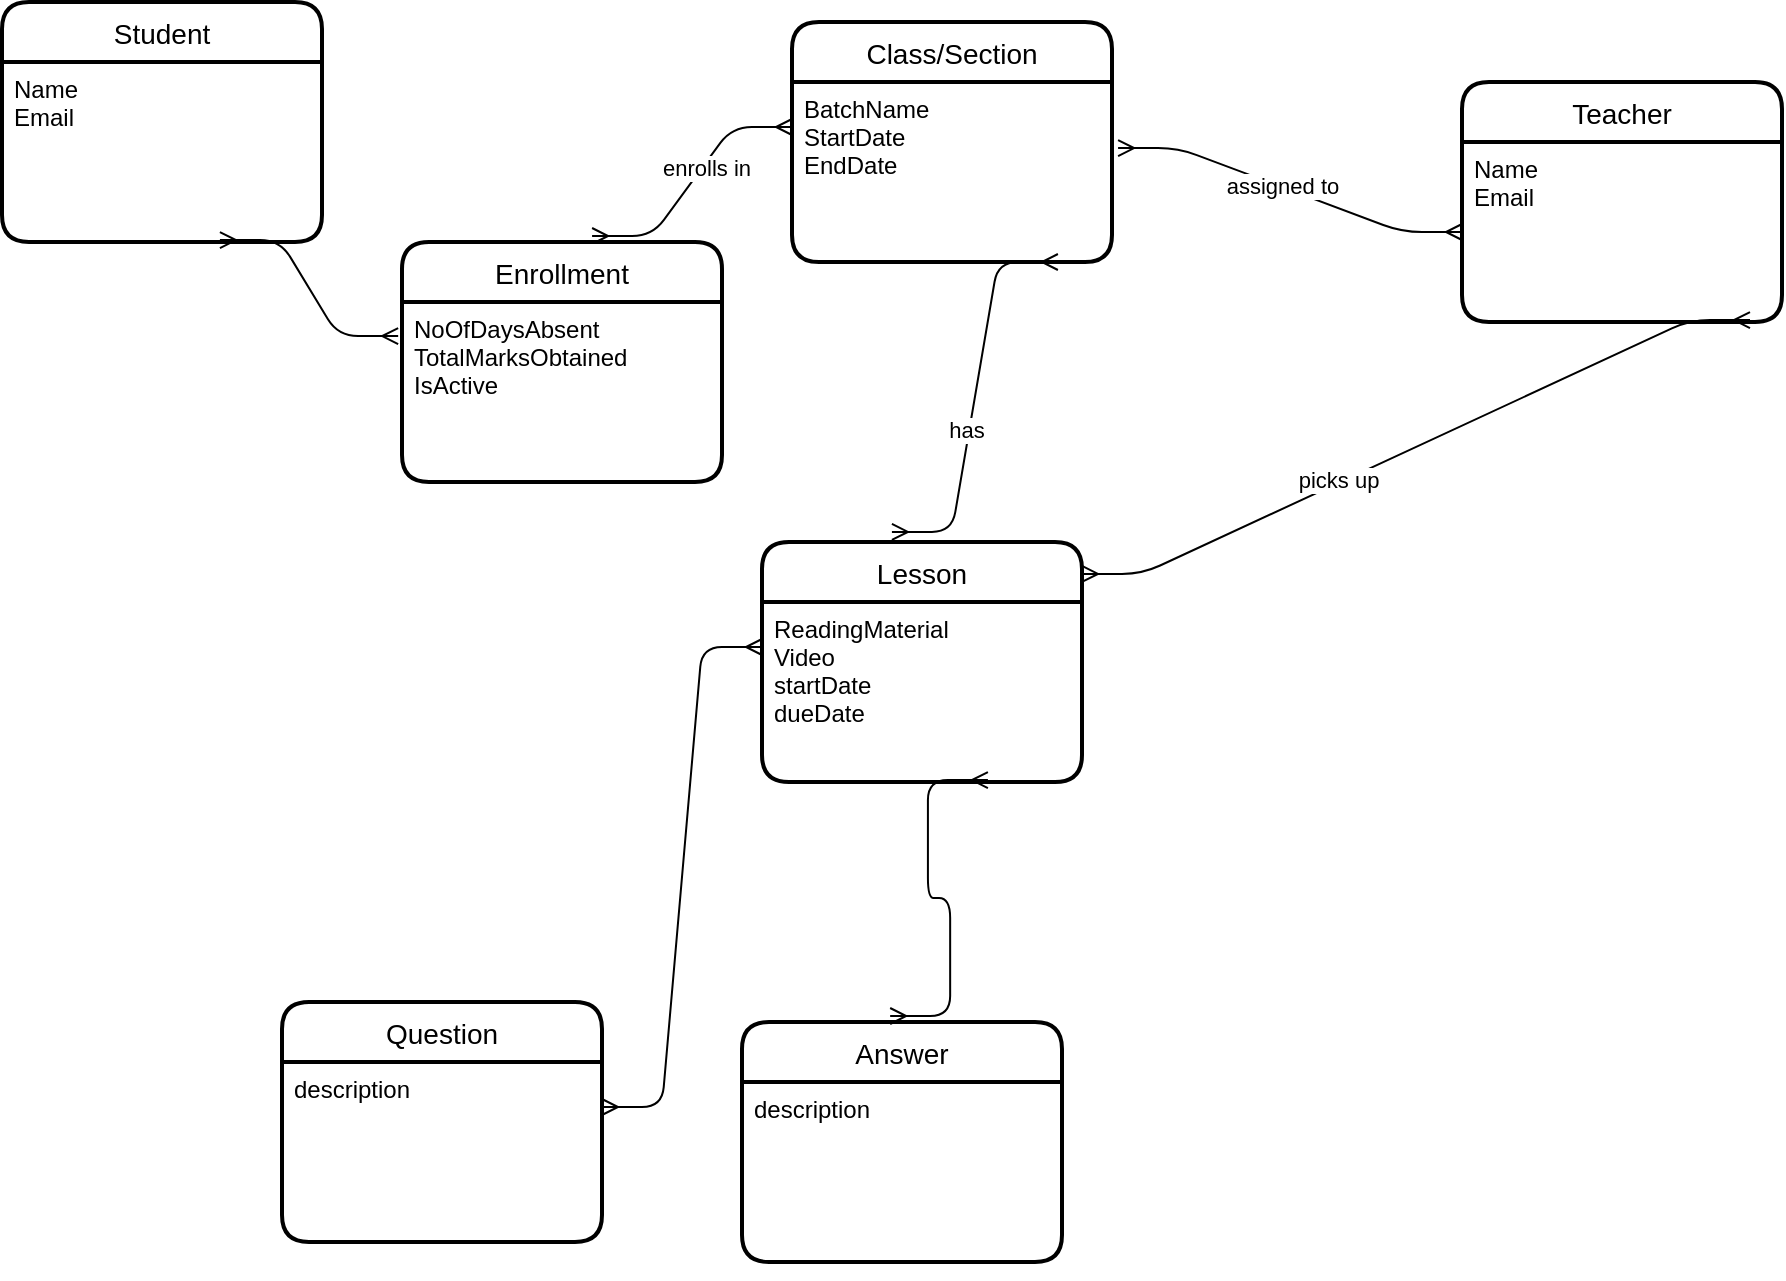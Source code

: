 <mxfile version="14.9.5" type="github">
  <diagram id="R2lEEEUBdFMjLlhIrx00" name="Page-1">
    <mxGraphModel dx="946" dy="613" grid="1" gridSize="10" guides="1" tooltips="1" connect="1" arrows="1" fold="1" page="1" pageScale="1" pageWidth="850" pageHeight="1100" math="0" shadow="0" extFonts="Permanent Marker^https://fonts.googleapis.com/css?family=Permanent+Marker">
      <root>
        <mxCell id="0" />
        <mxCell id="1" parent="0" />
        <mxCell id="jdU7JZz3qpydkBWGsLn8-1" value="Student" style="swimlane;childLayout=stackLayout;horizontal=1;startSize=30;horizontalStack=0;rounded=1;fontSize=14;fontStyle=0;strokeWidth=2;resizeParent=0;resizeLast=1;shadow=0;dashed=0;align=center;" parent="1" vertex="1">
          <mxGeometry x="30" y="60" width="160" height="120" as="geometry" />
        </mxCell>
        <mxCell id="jdU7JZz3qpydkBWGsLn8-2" value="Name&#xa;Email" style="align=left;strokeColor=none;fillColor=none;spacingLeft=4;fontSize=12;verticalAlign=top;resizable=0;rotatable=0;part=1;" parent="jdU7JZz3qpydkBWGsLn8-1" vertex="1">
          <mxGeometry y="30" width="160" height="90" as="geometry" />
        </mxCell>
        <mxCell id="jdU7JZz3qpydkBWGsLn8-3" value="Class/Section" style="swimlane;childLayout=stackLayout;horizontal=1;startSize=30;horizontalStack=0;rounded=1;fontSize=14;fontStyle=0;strokeWidth=2;resizeParent=0;resizeLast=1;shadow=0;dashed=0;align=center;" parent="1" vertex="1">
          <mxGeometry x="425" y="70" width="160" height="120" as="geometry" />
        </mxCell>
        <mxCell id="jdU7JZz3qpydkBWGsLn8-4" value="BatchName&#xa;StartDate&#xa;EndDate&#xa;" style="align=left;strokeColor=none;fillColor=none;spacingLeft=4;fontSize=12;verticalAlign=top;resizable=0;rotatable=0;part=1;" parent="jdU7JZz3qpydkBWGsLn8-3" vertex="1">
          <mxGeometry y="30" width="160" height="90" as="geometry" />
        </mxCell>
        <mxCell id="jdU7JZz3qpydkBWGsLn8-5" value="" style="edgeStyle=entityRelationEdgeStyle;fontSize=12;html=1;endArrow=ERmany;startArrow=ERmany;exitX=0.594;exitY=-0.025;exitDx=0;exitDy=0;entryX=0;entryY=0.25;entryDx=0;entryDy=0;exitPerimeter=0;" parent="1" source="jdU7JZz3qpydkBWGsLn8-17" target="jdU7JZz3qpydkBWGsLn8-4" edge="1">
          <mxGeometry width="100" height="100" relative="1" as="geometry">
            <mxPoint x="310" y="230" as="sourcePoint" />
            <mxPoint x="410" y="130" as="targetPoint" />
          </mxGeometry>
        </mxCell>
        <mxCell id="jdU7JZz3qpydkBWGsLn8-6" value="enrolls in" style="edgeLabel;html=1;align=center;verticalAlign=middle;resizable=0;points=[];" parent="jdU7JZz3qpydkBWGsLn8-5" vertex="1" connectable="0">
          <mxGeometry x="0.153" y="-1" relative="1" as="geometry">
            <mxPoint as="offset" />
          </mxGeometry>
        </mxCell>
        <mxCell id="jdU7JZz3qpydkBWGsLn8-7" value="Teacher" style="swimlane;childLayout=stackLayout;horizontal=1;startSize=30;horizontalStack=0;rounded=1;fontSize=14;fontStyle=0;strokeWidth=2;resizeParent=0;resizeLast=1;shadow=0;dashed=0;align=center;" parent="1" vertex="1">
          <mxGeometry x="760" y="100" width="160" height="120" as="geometry" />
        </mxCell>
        <mxCell id="jdU7JZz3qpydkBWGsLn8-8" value="Name&#xa;Email" style="align=left;strokeColor=none;fillColor=none;spacingLeft=4;fontSize=12;verticalAlign=top;resizable=0;rotatable=0;part=1;" parent="jdU7JZz3qpydkBWGsLn8-7" vertex="1">
          <mxGeometry y="30" width="160" height="90" as="geometry" />
        </mxCell>
        <mxCell id="jdU7JZz3qpydkBWGsLn8-9" value="" style="edgeStyle=entityRelationEdgeStyle;fontSize=12;html=1;endArrow=ERmany;startArrow=ERmany;exitX=1.019;exitY=0.367;exitDx=0;exitDy=0;exitPerimeter=0;entryX=0;entryY=0.5;entryDx=0;entryDy=0;" parent="1" source="jdU7JZz3qpydkBWGsLn8-4" target="jdU7JZz3qpydkBWGsLn8-8" edge="1">
          <mxGeometry width="100" height="100" relative="1" as="geometry">
            <mxPoint x="580" y="300" as="sourcePoint" />
            <mxPoint x="680" y="200" as="targetPoint" />
          </mxGeometry>
        </mxCell>
        <mxCell id="jdU7JZz3qpydkBWGsLn8-15" value="assigned to" style="edgeLabel;html=1;align=center;verticalAlign=middle;resizable=0;points=[];" parent="jdU7JZz3qpydkBWGsLn8-9" vertex="1" connectable="0">
          <mxGeometry x="-0.043" y="1" relative="1" as="geometry">
            <mxPoint x="-1" as="offset" />
          </mxGeometry>
        </mxCell>
        <mxCell id="jdU7JZz3qpydkBWGsLn8-10" value="Lesson" style="swimlane;childLayout=stackLayout;horizontal=1;startSize=30;horizontalStack=0;rounded=1;fontSize=14;fontStyle=0;strokeWidth=2;resizeParent=0;resizeLast=1;shadow=0;dashed=0;align=center;" parent="1" vertex="1">
          <mxGeometry x="410" y="330" width="160" height="120" as="geometry" />
        </mxCell>
        <mxCell id="jdU7JZz3qpydkBWGsLn8-11" value="ReadingMaterial&#xa;Video&#xa;startDate&#xa;dueDate" style="align=left;strokeColor=none;fillColor=none;spacingLeft=4;fontSize=12;verticalAlign=top;resizable=0;rotatable=0;part=1;" parent="jdU7JZz3qpydkBWGsLn8-10" vertex="1">
          <mxGeometry y="30" width="160" height="90" as="geometry" />
        </mxCell>
        <mxCell id="jdU7JZz3qpydkBWGsLn8-12" value="" style="edgeStyle=entityRelationEdgeStyle;fontSize=12;html=1;endArrow=ERmany;startArrow=ERmany;entryX=0.831;entryY=1;entryDx=0;entryDy=0;entryPerimeter=0;exitX=0.406;exitY=-0.042;exitDx=0;exitDy=0;exitPerimeter=0;" parent="1" source="jdU7JZz3qpydkBWGsLn8-10" target="jdU7JZz3qpydkBWGsLn8-4" edge="1">
          <mxGeometry width="100" height="100" relative="1" as="geometry">
            <mxPoint x="430" y="260" as="sourcePoint" />
            <mxPoint x="530" y="180" as="targetPoint" />
          </mxGeometry>
        </mxCell>
        <mxCell id="jdU7JZz3qpydkBWGsLn8-16" value="has" style="edgeLabel;html=1;align=center;verticalAlign=middle;resizable=0;points=[];" parent="jdU7JZz3qpydkBWGsLn8-12" vertex="1" connectable="0">
          <mxGeometry x="-0.172" y="2" relative="1" as="geometry">
            <mxPoint as="offset" />
          </mxGeometry>
        </mxCell>
        <mxCell id="jdU7JZz3qpydkBWGsLn8-17" value="Enrollment" style="swimlane;childLayout=stackLayout;horizontal=1;startSize=30;horizontalStack=0;rounded=1;fontSize=14;fontStyle=0;strokeWidth=2;resizeParent=0;resizeLast=1;shadow=0;dashed=0;align=center;" parent="1" vertex="1">
          <mxGeometry x="230" y="180" width="160" height="120" as="geometry" />
        </mxCell>
        <mxCell id="jdU7JZz3qpydkBWGsLn8-18" value="NoOfDaysAbsent&#xa;TotalMarksObtained&#xa;IsActive" style="align=left;strokeColor=none;fillColor=none;spacingLeft=4;fontSize=12;verticalAlign=top;resizable=0;rotatable=0;part=1;" parent="jdU7JZz3qpydkBWGsLn8-17" vertex="1">
          <mxGeometry y="30" width="160" height="90" as="geometry" />
        </mxCell>
        <mxCell id="jdU7JZz3qpydkBWGsLn8-21" value="" style="edgeStyle=entityRelationEdgeStyle;fontSize=12;html=1;endArrow=ERmany;startArrow=ERmany;entryX=0.681;entryY=0.989;entryDx=0;entryDy=0;entryPerimeter=0;exitX=-0.012;exitY=0.189;exitDx=0;exitDy=0;exitPerimeter=0;" parent="1" source="jdU7JZz3qpydkBWGsLn8-18" target="jdU7JZz3qpydkBWGsLn8-2" edge="1">
          <mxGeometry width="100" height="100" relative="1" as="geometry">
            <mxPoint x="210" y="270" as="sourcePoint" />
            <mxPoint x="470" y="260" as="targetPoint" />
          </mxGeometry>
        </mxCell>
        <mxCell id="jdU7JZz3qpydkBWGsLn8-25" value="Question" style="swimlane;childLayout=stackLayout;horizontal=1;startSize=30;horizontalStack=0;rounded=1;fontSize=14;fontStyle=0;strokeWidth=2;resizeParent=0;resizeLast=1;shadow=0;dashed=0;align=center;" parent="1" vertex="1">
          <mxGeometry x="170" y="560" width="160" height="120" as="geometry" />
        </mxCell>
        <mxCell id="jdU7JZz3qpydkBWGsLn8-26" value="description&#xa;" style="align=left;strokeColor=none;fillColor=none;spacingLeft=4;fontSize=12;verticalAlign=top;resizable=0;rotatable=0;part=1;" parent="jdU7JZz3qpydkBWGsLn8-25" vertex="1">
          <mxGeometry y="30" width="160" height="90" as="geometry" />
        </mxCell>
        <mxCell id="jdU7JZz3qpydkBWGsLn8-27" value="Answer" style="swimlane;childLayout=stackLayout;horizontal=1;startSize=30;horizontalStack=0;rounded=1;fontSize=14;fontStyle=0;strokeWidth=2;resizeParent=0;resizeLast=1;shadow=0;dashed=0;align=center;" parent="1" vertex="1">
          <mxGeometry x="400" y="570" width="160" height="120" as="geometry" />
        </mxCell>
        <mxCell id="jdU7JZz3qpydkBWGsLn8-33" style="edgeStyle=orthogonalEdgeStyle;rounded=0;orthogonalLoop=1;jettySize=auto;html=1;" parent="jdU7JZz3qpydkBWGsLn8-27" source="jdU7JZz3qpydkBWGsLn8-28" target="jdU7JZz3qpydkBWGsLn8-27" edge="1">
          <mxGeometry relative="1" as="geometry">
            <Array as="points">
              <mxPoint x="50" y="20" />
              <mxPoint x="50" y="20" />
            </Array>
          </mxGeometry>
        </mxCell>
        <mxCell id="jdU7JZz3qpydkBWGsLn8-28" value="description" style="align=left;strokeColor=none;fillColor=none;spacingLeft=4;fontSize=12;verticalAlign=top;resizable=0;rotatable=0;part=1;" parent="jdU7JZz3qpydkBWGsLn8-27" vertex="1">
          <mxGeometry y="30" width="160" height="90" as="geometry" />
        </mxCell>
        <mxCell id="jdU7JZz3qpydkBWGsLn8-30" value="" style="edgeStyle=entityRelationEdgeStyle;fontSize=12;html=1;endArrow=ERmany;startArrow=ERmany;exitX=1;exitY=0.25;exitDx=0;exitDy=0;entryX=0;entryY=0.25;entryDx=0;entryDy=0;" parent="1" source="jdU7JZz3qpydkBWGsLn8-26" target="jdU7JZz3qpydkBWGsLn8-11" edge="1">
          <mxGeometry width="100" height="100" relative="1" as="geometry">
            <mxPoint x="270" y="540" as="sourcePoint" />
            <mxPoint x="370" y="440" as="targetPoint" />
          </mxGeometry>
        </mxCell>
        <mxCell id="jdU7JZz3qpydkBWGsLn8-31" value="" style="edgeStyle=entityRelationEdgeStyle;fontSize=12;html=1;endArrow=ERmany;startArrow=ERmany;exitX=0.463;exitY=-0.025;exitDx=0;exitDy=0;entryX=0.706;entryY=0.989;entryDx=0;entryDy=0;entryPerimeter=0;exitPerimeter=0;" parent="1" source="jdU7JZz3qpydkBWGsLn8-27" target="jdU7JZz3qpydkBWGsLn8-11" edge="1">
          <mxGeometry width="100" height="100" relative="1" as="geometry">
            <mxPoint x="720" y="490" as="sourcePoint" />
            <mxPoint x="760" y="390" as="targetPoint" />
          </mxGeometry>
        </mxCell>
        <mxCell id="jdU7JZz3qpydkBWGsLn8-32" value="" style="edgeStyle=entityRelationEdgeStyle;fontSize=12;html=1;endArrow=ERmany;startArrow=ERmany;exitX=1;exitY=0.133;exitDx=0;exitDy=0;exitPerimeter=0;entryX=0.9;entryY=0.989;entryDx=0;entryDy=0;entryPerimeter=0;" parent="1" source="jdU7JZz3qpydkBWGsLn8-10" target="jdU7JZz3qpydkBWGsLn8-8" edge="1">
          <mxGeometry width="100" height="100" relative="1" as="geometry">
            <mxPoint x="700" y="270" as="sourcePoint" />
            <mxPoint x="800" y="170" as="targetPoint" />
          </mxGeometry>
        </mxCell>
        <mxCell id="jdU7JZz3qpydkBWGsLn8-34" value="picks up" style="edgeLabel;html=1;align=center;verticalAlign=middle;resizable=0;points=[];" parent="jdU7JZz3qpydkBWGsLn8-32" vertex="1" connectable="0">
          <mxGeometry x="-0.234" y="2" relative="1" as="geometry">
            <mxPoint as="offset" />
          </mxGeometry>
        </mxCell>
      </root>
    </mxGraphModel>
  </diagram>
</mxfile>
